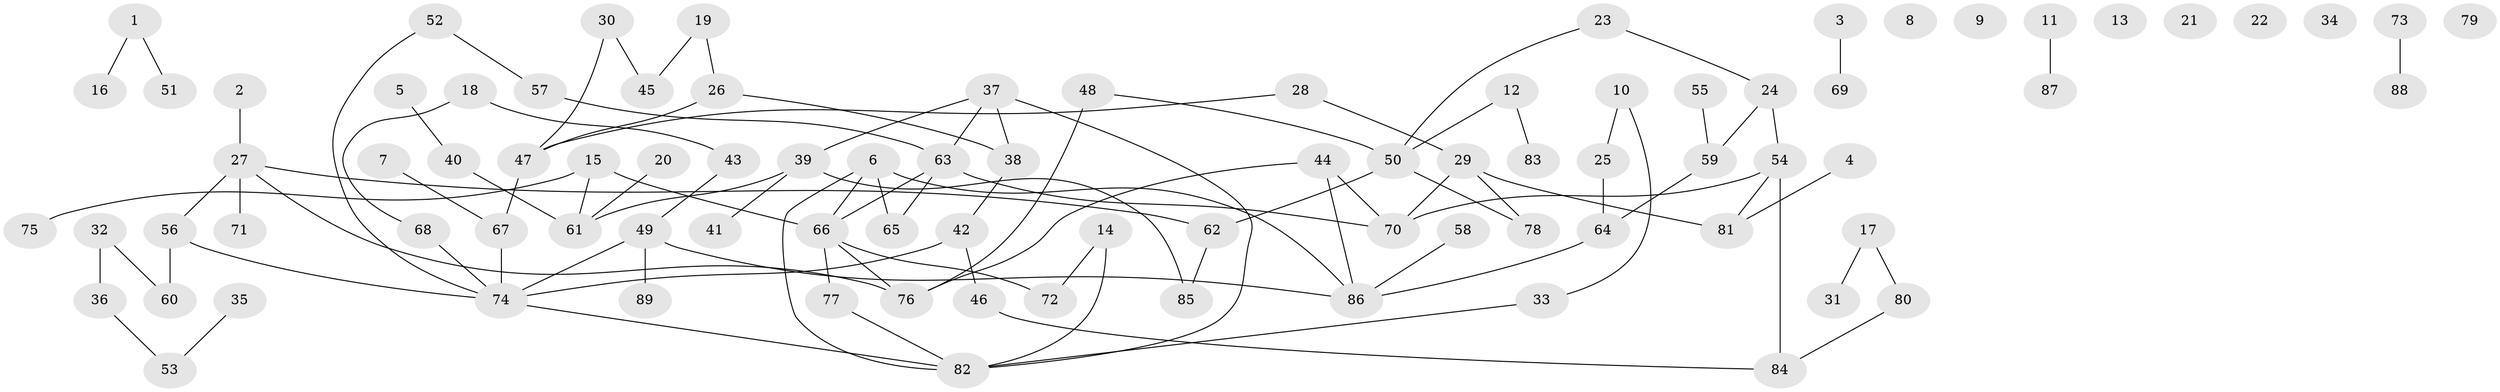 // coarse degree distribution, {2: 0.22857142857142856, 3: 0.22857142857142856, 4: 0.17142857142857143, 1: 0.2571428571428571, 5: 0.05714285714285714, 6: 0.02857142857142857, 7: 0.02857142857142857}
// Generated by graph-tools (version 1.1) at 2025/35/03/04/25 23:35:48]
// undirected, 89 vertices, 100 edges
graph export_dot {
  node [color=gray90,style=filled];
  1;
  2;
  3;
  4;
  5;
  6;
  7;
  8;
  9;
  10;
  11;
  12;
  13;
  14;
  15;
  16;
  17;
  18;
  19;
  20;
  21;
  22;
  23;
  24;
  25;
  26;
  27;
  28;
  29;
  30;
  31;
  32;
  33;
  34;
  35;
  36;
  37;
  38;
  39;
  40;
  41;
  42;
  43;
  44;
  45;
  46;
  47;
  48;
  49;
  50;
  51;
  52;
  53;
  54;
  55;
  56;
  57;
  58;
  59;
  60;
  61;
  62;
  63;
  64;
  65;
  66;
  67;
  68;
  69;
  70;
  71;
  72;
  73;
  74;
  75;
  76;
  77;
  78;
  79;
  80;
  81;
  82;
  83;
  84;
  85;
  86;
  87;
  88;
  89;
  1 -- 16;
  1 -- 51;
  2 -- 27;
  3 -- 69;
  4 -- 81;
  5 -- 40;
  6 -- 65;
  6 -- 66;
  6 -- 82;
  6 -- 86;
  7 -- 67;
  10 -- 25;
  10 -- 33;
  11 -- 87;
  12 -- 50;
  12 -- 83;
  14 -- 72;
  14 -- 82;
  15 -- 61;
  15 -- 66;
  15 -- 75;
  17 -- 31;
  17 -- 80;
  18 -- 43;
  18 -- 68;
  19 -- 26;
  19 -- 45;
  20 -- 61;
  23 -- 24;
  23 -- 50;
  24 -- 54;
  24 -- 59;
  25 -- 64;
  26 -- 38;
  26 -- 47;
  27 -- 56;
  27 -- 62;
  27 -- 71;
  27 -- 76;
  28 -- 29;
  28 -- 47;
  29 -- 70;
  29 -- 78;
  29 -- 81;
  30 -- 45;
  30 -- 47;
  32 -- 36;
  32 -- 60;
  33 -- 82;
  35 -- 53;
  36 -- 53;
  37 -- 38;
  37 -- 39;
  37 -- 63;
  37 -- 82;
  38 -- 42;
  39 -- 41;
  39 -- 61;
  39 -- 85;
  40 -- 61;
  42 -- 46;
  42 -- 74;
  43 -- 49;
  44 -- 70;
  44 -- 76;
  44 -- 86;
  46 -- 84;
  47 -- 67;
  48 -- 50;
  48 -- 76;
  49 -- 74;
  49 -- 86;
  49 -- 89;
  50 -- 62;
  50 -- 78;
  52 -- 57;
  52 -- 74;
  54 -- 70;
  54 -- 81;
  54 -- 84;
  55 -- 59;
  56 -- 60;
  56 -- 74;
  57 -- 63;
  58 -- 86;
  59 -- 64;
  62 -- 85;
  63 -- 65;
  63 -- 66;
  63 -- 70;
  64 -- 86;
  66 -- 72;
  66 -- 76;
  66 -- 77;
  67 -- 74;
  68 -- 74;
  73 -- 88;
  74 -- 82;
  77 -- 82;
  80 -- 84;
}
